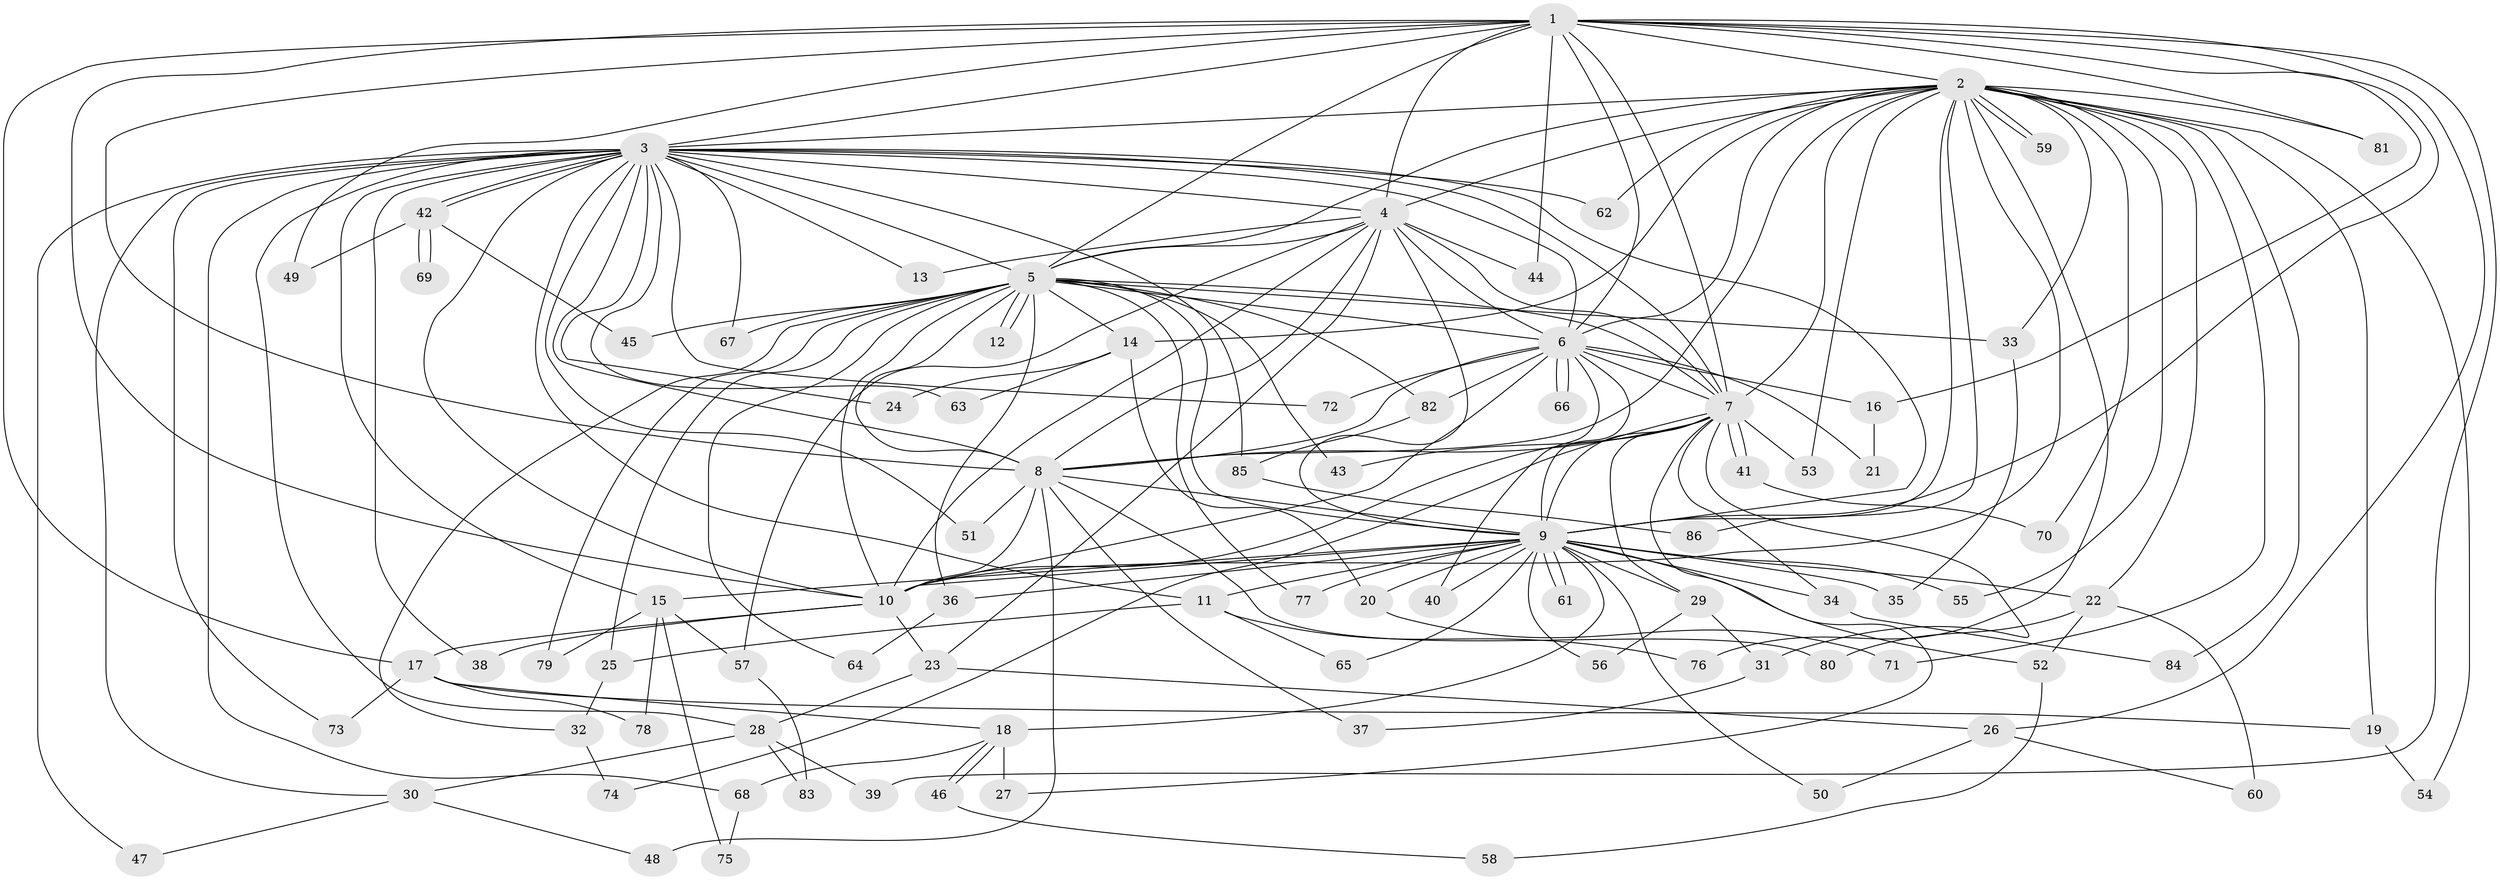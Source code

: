 // Generated by graph-tools (version 1.1) at 2025/11/02/27/25 16:11:01]
// undirected, 86 vertices, 197 edges
graph export_dot {
graph [start="1"]
  node [color=gray90,style=filled];
  1;
  2;
  3;
  4;
  5;
  6;
  7;
  8;
  9;
  10;
  11;
  12;
  13;
  14;
  15;
  16;
  17;
  18;
  19;
  20;
  21;
  22;
  23;
  24;
  25;
  26;
  27;
  28;
  29;
  30;
  31;
  32;
  33;
  34;
  35;
  36;
  37;
  38;
  39;
  40;
  41;
  42;
  43;
  44;
  45;
  46;
  47;
  48;
  49;
  50;
  51;
  52;
  53;
  54;
  55;
  56;
  57;
  58;
  59;
  60;
  61;
  62;
  63;
  64;
  65;
  66;
  67;
  68;
  69;
  70;
  71;
  72;
  73;
  74;
  75;
  76;
  77;
  78;
  79;
  80;
  81;
  82;
  83;
  84;
  85;
  86;
  1 -- 2;
  1 -- 3;
  1 -- 4;
  1 -- 5;
  1 -- 6;
  1 -- 7;
  1 -- 8;
  1 -- 9;
  1 -- 10;
  1 -- 16;
  1 -- 17;
  1 -- 26;
  1 -- 39;
  1 -- 44;
  1 -- 49;
  1 -- 81;
  2 -- 3;
  2 -- 4;
  2 -- 5;
  2 -- 6;
  2 -- 7;
  2 -- 8;
  2 -- 9;
  2 -- 10;
  2 -- 14;
  2 -- 19;
  2 -- 22;
  2 -- 33;
  2 -- 53;
  2 -- 54;
  2 -- 55;
  2 -- 59;
  2 -- 59;
  2 -- 62;
  2 -- 70;
  2 -- 71;
  2 -- 76;
  2 -- 81;
  2 -- 84;
  2 -- 86;
  3 -- 4;
  3 -- 5;
  3 -- 6;
  3 -- 7;
  3 -- 8;
  3 -- 9;
  3 -- 10;
  3 -- 11;
  3 -- 13;
  3 -- 15;
  3 -- 24;
  3 -- 28;
  3 -- 30;
  3 -- 38;
  3 -- 42;
  3 -- 42;
  3 -- 47;
  3 -- 51;
  3 -- 62;
  3 -- 63;
  3 -- 67;
  3 -- 68;
  3 -- 72;
  3 -- 73;
  3 -- 85;
  4 -- 5;
  4 -- 6;
  4 -- 7;
  4 -- 8;
  4 -- 9;
  4 -- 10;
  4 -- 13;
  4 -- 23;
  4 -- 44;
  4 -- 57;
  5 -- 6;
  5 -- 7;
  5 -- 8;
  5 -- 9;
  5 -- 10;
  5 -- 12;
  5 -- 12;
  5 -- 14;
  5 -- 25;
  5 -- 32;
  5 -- 33;
  5 -- 36;
  5 -- 43;
  5 -- 45;
  5 -- 64;
  5 -- 67;
  5 -- 77;
  5 -- 79;
  5 -- 82;
  6 -- 7;
  6 -- 8;
  6 -- 9;
  6 -- 10;
  6 -- 16;
  6 -- 21;
  6 -- 40;
  6 -- 66;
  6 -- 66;
  6 -- 72;
  6 -- 82;
  7 -- 8;
  7 -- 9;
  7 -- 10;
  7 -- 27;
  7 -- 29;
  7 -- 31;
  7 -- 34;
  7 -- 41;
  7 -- 41;
  7 -- 43;
  7 -- 53;
  7 -- 74;
  8 -- 9;
  8 -- 10;
  8 -- 37;
  8 -- 48;
  8 -- 51;
  8 -- 80;
  9 -- 10;
  9 -- 11;
  9 -- 15;
  9 -- 18;
  9 -- 20;
  9 -- 22;
  9 -- 29;
  9 -- 34;
  9 -- 35;
  9 -- 36;
  9 -- 40;
  9 -- 50;
  9 -- 52;
  9 -- 55;
  9 -- 56;
  9 -- 61;
  9 -- 61;
  9 -- 65;
  9 -- 77;
  10 -- 17;
  10 -- 23;
  10 -- 38;
  11 -- 25;
  11 -- 65;
  11 -- 76;
  14 -- 20;
  14 -- 24;
  14 -- 63;
  15 -- 57;
  15 -- 75;
  15 -- 78;
  15 -- 79;
  16 -- 21;
  17 -- 18;
  17 -- 19;
  17 -- 73;
  17 -- 78;
  18 -- 27;
  18 -- 46;
  18 -- 46;
  18 -- 68;
  19 -- 54;
  20 -- 71;
  22 -- 52;
  22 -- 60;
  22 -- 80;
  23 -- 26;
  23 -- 28;
  25 -- 32;
  26 -- 50;
  26 -- 60;
  28 -- 30;
  28 -- 39;
  28 -- 83;
  29 -- 31;
  29 -- 56;
  30 -- 47;
  30 -- 48;
  31 -- 37;
  32 -- 74;
  33 -- 35;
  34 -- 84;
  36 -- 64;
  41 -- 70;
  42 -- 45;
  42 -- 49;
  42 -- 69;
  42 -- 69;
  46 -- 58;
  52 -- 58;
  57 -- 83;
  68 -- 75;
  82 -- 85;
  85 -- 86;
}
